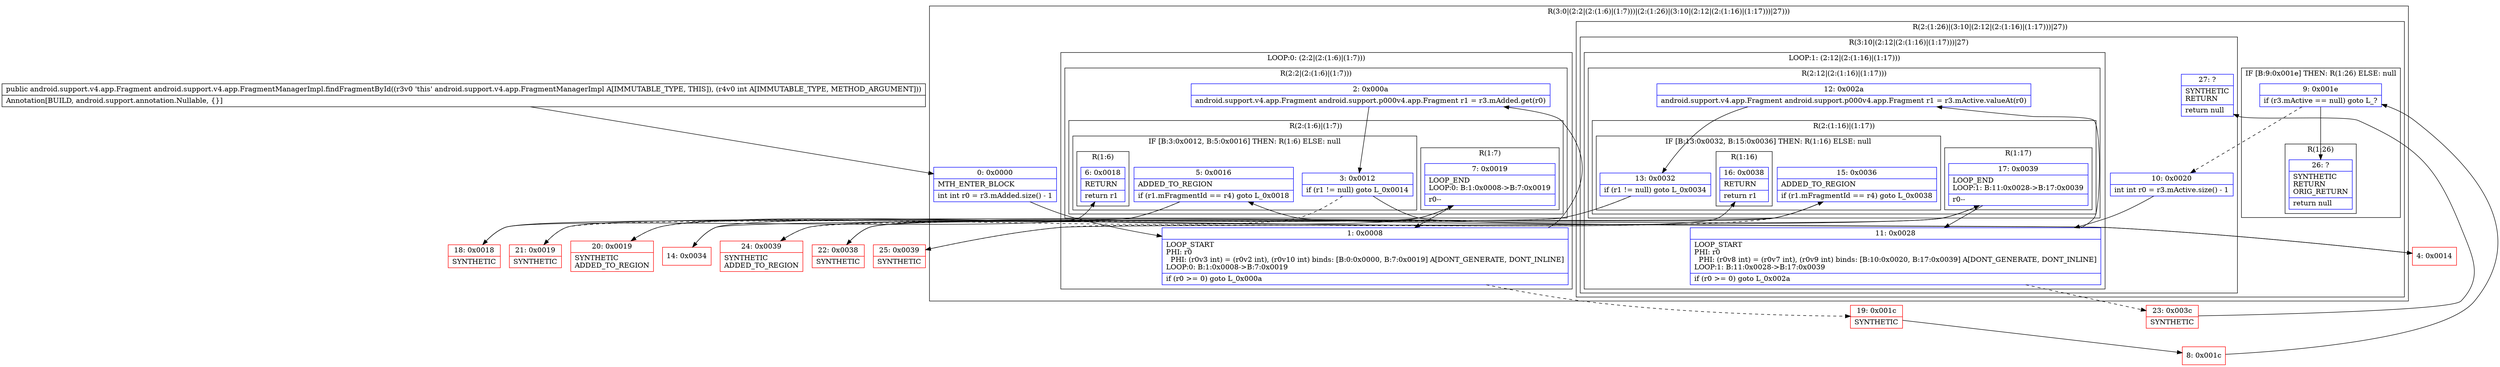 digraph "CFG forandroid.support.v4.app.FragmentManagerImpl.findFragmentById(I)Landroid\/support\/v4\/app\/Fragment;" {
subgraph cluster_Region_635991360 {
label = "R(3:0|(2:2|(2:(1:6)|(1:7)))|(2:(1:26)|(3:10|(2:12|(2:(1:16)|(1:17)))|27)))";
node [shape=record,color=blue];
Node_0 [shape=record,label="{0\:\ 0x0000|MTH_ENTER_BLOCK\l|int int r0 = r3.mAdded.size() \- 1\l}"];
subgraph cluster_LoopRegion_1134396645 {
label = "LOOP:0: (2:2|(2:(1:6)|(1:7)))";
node [shape=record,color=blue];
Node_1 [shape=record,label="{1\:\ 0x0008|LOOP_START\lPHI: r0 \l  PHI: (r0v3 int) = (r0v2 int), (r0v10 int) binds: [B:0:0x0000, B:7:0x0019] A[DONT_GENERATE, DONT_INLINE]\lLOOP:0: B:1:0x0008\-\>B:7:0x0019\l|if (r0 \>= 0) goto L_0x000a\l}"];
subgraph cluster_Region_642872214 {
label = "R(2:2|(2:(1:6)|(1:7)))";
node [shape=record,color=blue];
Node_2 [shape=record,label="{2\:\ 0x000a|android.support.v4.app.Fragment android.support.p000v4.app.Fragment r1 = r3.mAdded.get(r0)\l}"];
subgraph cluster_Region_875072762 {
label = "R(2:(1:6)|(1:7))";
node [shape=record,color=blue];
subgraph cluster_IfRegion_40268256 {
label = "IF [B:3:0x0012, B:5:0x0016] THEN: R(1:6) ELSE: null";
node [shape=record,color=blue];
Node_3 [shape=record,label="{3\:\ 0x0012|if (r1 != null) goto L_0x0014\l}"];
Node_5 [shape=record,label="{5\:\ 0x0016|ADDED_TO_REGION\l|if (r1.mFragmentId == r4) goto L_0x0018\l}"];
subgraph cluster_Region_840949719 {
label = "R(1:6)";
node [shape=record,color=blue];
Node_6 [shape=record,label="{6\:\ 0x0018|RETURN\l|return r1\l}"];
}
}
subgraph cluster_Region_1462871002 {
label = "R(1:7)";
node [shape=record,color=blue];
Node_7 [shape=record,label="{7\:\ 0x0019|LOOP_END\lLOOP:0: B:1:0x0008\-\>B:7:0x0019\l|r0\-\-\l}"];
}
}
}
}
subgraph cluster_Region_1840228141 {
label = "R(2:(1:26)|(3:10|(2:12|(2:(1:16)|(1:17)))|27))";
node [shape=record,color=blue];
subgraph cluster_IfRegion_434866118 {
label = "IF [B:9:0x001e] THEN: R(1:26) ELSE: null";
node [shape=record,color=blue];
Node_9 [shape=record,label="{9\:\ 0x001e|if (r3.mActive == null) goto L_?\l}"];
subgraph cluster_Region_963532141 {
label = "R(1:26)";
node [shape=record,color=blue];
Node_26 [shape=record,label="{26\:\ ?|SYNTHETIC\lRETURN\lORIG_RETURN\l|return null\l}"];
}
}
subgraph cluster_Region_1081430121 {
label = "R(3:10|(2:12|(2:(1:16)|(1:17)))|27)";
node [shape=record,color=blue];
Node_10 [shape=record,label="{10\:\ 0x0020|int int r0 = r3.mActive.size() \- 1\l}"];
subgraph cluster_LoopRegion_1876975150 {
label = "LOOP:1: (2:12|(2:(1:16)|(1:17)))";
node [shape=record,color=blue];
Node_11 [shape=record,label="{11\:\ 0x0028|LOOP_START\lPHI: r0 \l  PHI: (r0v8 int) = (r0v7 int), (r0v9 int) binds: [B:10:0x0020, B:17:0x0039] A[DONT_GENERATE, DONT_INLINE]\lLOOP:1: B:11:0x0028\-\>B:17:0x0039\l|if (r0 \>= 0) goto L_0x002a\l}"];
subgraph cluster_Region_410322844 {
label = "R(2:12|(2:(1:16)|(1:17)))";
node [shape=record,color=blue];
Node_12 [shape=record,label="{12\:\ 0x002a|android.support.v4.app.Fragment android.support.p000v4.app.Fragment r1 = r3.mActive.valueAt(r0)\l}"];
subgraph cluster_Region_1238454758 {
label = "R(2:(1:16)|(1:17))";
node [shape=record,color=blue];
subgraph cluster_IfRegion_1927936739 {
label = "IF [B:13:0x0032, B:15:0x0036] THEN: R(1:16) ELSE: null";
node [shape=record,color=blue];
Node_13 [shape=record,label="{13\:\ 0x0032|if (r1 != null) goto L_0x0034\l}"];
Node_15 [shape=record,label="{15\:\ 0x0036|ADDED_TO_REGION\l|if (r1.mFragmentId == r4) goto L_0x0038\l}"];
subgraph cluster_Region_521526206 {
label = "R(1:16)";
node [shape=record,color=blue];
Node_16 [shape=record,label="{16\:\ 0x0038|RETURN\l|return r1\l}"];
}
}
subgraph cluster_Region_898965371 {
label = "R(1:17)";
node [shape=record,color=blue];
Node_17 [shape=record,label="{17\:\ 0x0039|LOOP_END\lLOOP:1: B:11:0x0028\-\>B:17:0x0039\l|r0\-\-\l}"];
}
}
}
}
Node_27 [shape=record,label="{27\:\ ?|SYNTHETIC\lRETURN\l|return null\l}"];
}
}
}
Node_4 [shape=record,color=red,label="{4\:\ 0x0014}"];
Node_8 [shape=record,color=red,label="{8\:\ 0x001c}"];
Node_14 [shape=record,color=red,label="{14\:\ 0x0034}"];
Node_18 [shape=record,color=red,label="{18\:\ 0x0018|SYNTHETIC\l}"];
Node_19 [shape=record,color=red,label="{19\:\ 0x001c|SYNTHETIC\l}"];
Node_20 [shape=record,color=red,label="{20\:\ 0x0019|SYNTHETIC\lADDED_TO_REGION\l}"];
Node_21 [shape=record,color=red,label="{21\:\ 0x0019|SYNTHETIC\l}"];
Node_22 [shape=record,color=red,label="{22\:\ 0x0038|SYNTHETIC\l}"];
Node_23 [shape=record,color=red,label="{23\:\ 0x003c|SYNTHETIC\l}"];
Node_24 [shape=record,color=red,label="{24\:\ 0x0039|SYNTHETIC\lADDED_TO_REGION\l}"];
Node_25 [shape=record,color=red,label="{25\:\ 0x0039|SYNTHETIC\l}"];
MethodNode[shape=record,label="{public android.support.v4.app.Fragment android.support.v4.app.FragmentManagerImpl.findFragmentById((r3v0 'this' android.support.v4.app.FragmentManagerImpl A[IMMUTABLE_TYPE, THIS]), (r4v0 int A[IMMUTABLE_TYPE, METHOD_ARGUMENT]))  | Annotation[BUILD, android.support.annotation.Nullable, \{\}]\l}"];
MethodNode -> Node_0;
Node_0 -> Node_1;
Node_1 -> Node_2;
Node_1 -> Node_19[style=dashed];
Node_2 -> Node_3;
Node_3 -> Node_4;
Node_3 -> Node_20[style=dashed];
Node_5 -> Node_18;
Node_5 -> Node_21[style=dashed];
Node_7 -> Node_1;
Node_9 -> Node_10[style=dashed];
Node_9 -> Node_26;
Node_10 -> Node_11;
Node_11 -> Node_12;
Node_11 -> Node_23[style=dashed];
Node_12 -> Node_13;
Node_13 -> Node_14;
Node_13 -> Node_24[style=dashed];
Node_15 -> Node_22;
Node_15 -> Node_25[style=dashed];
Node_17 -> Node_11;
Node_4 -> Node_5;
Node_8 -> Node_9;
Node_14 -> Node_15;
Node_18 -> Node_6;
Node_19 -> Node_8;
Node_20 -> Node_7;
Node_21 -> Node_7;
Node_22 -> Node_16;
Node_23 -> Node_27;
Node_24 -> Node_17;
Node_25 -> Node_17;
}

